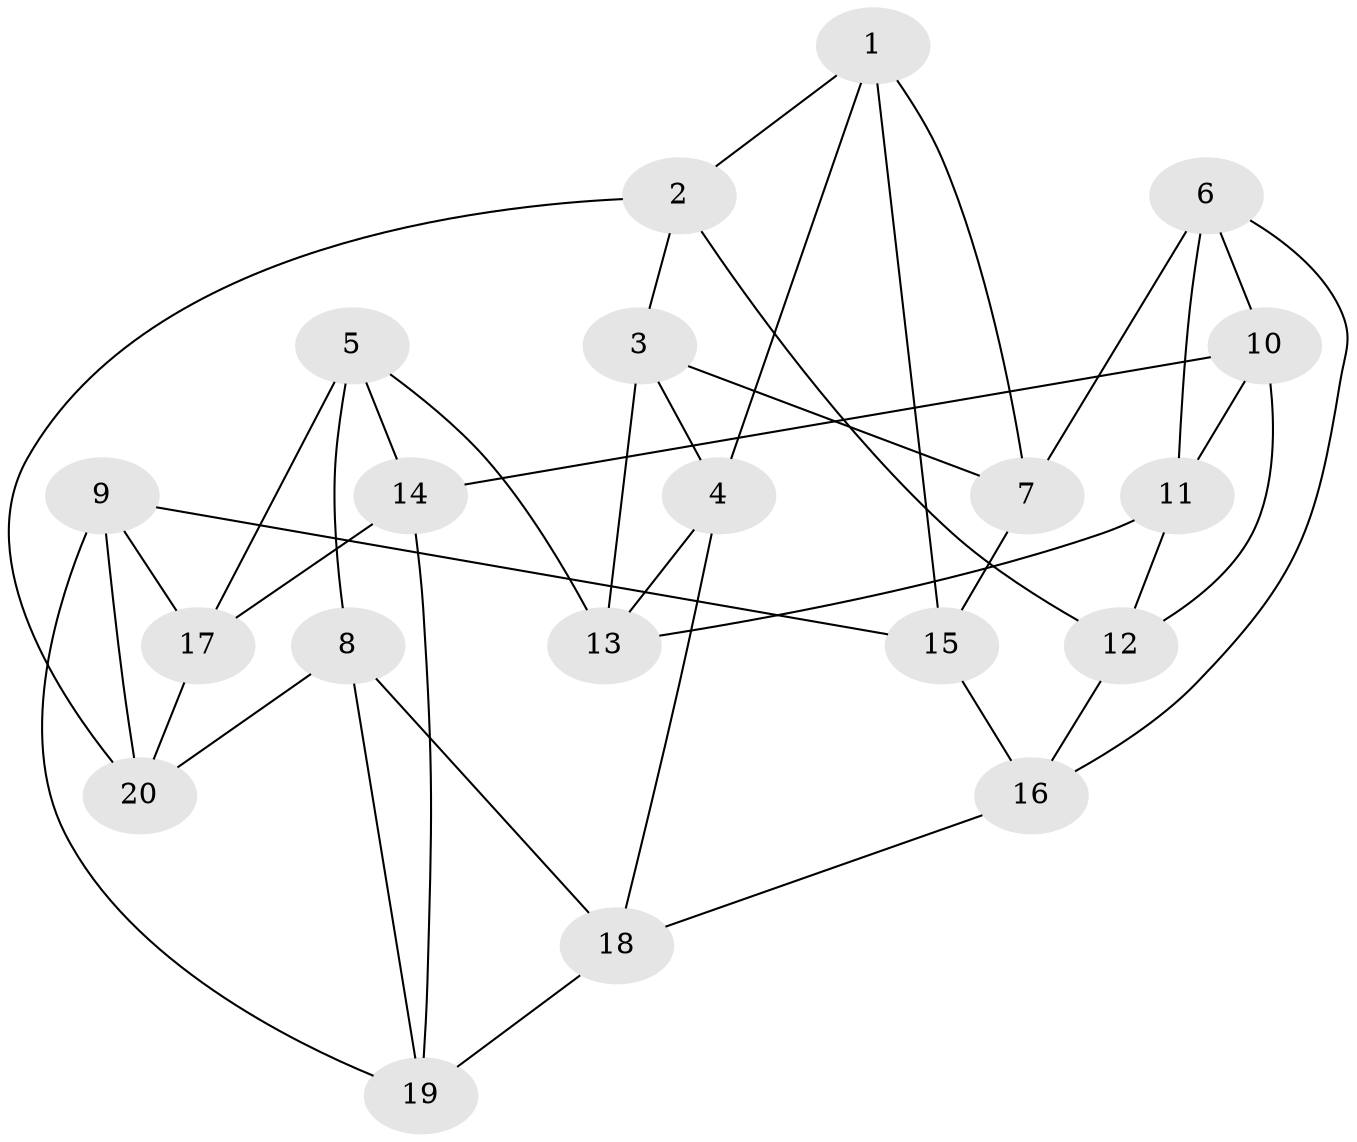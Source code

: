 // Generated by graph-tools (version 1.1) at 2025/46/02/15/25 05:46:28]
// undirected, 20 vertices, 40 edges
graph export_dot {
graph [start="1"]
  node [color=gray90,style=filled];
  1;
  2;
  3;
  4;
  5;
  6;
  7;
  8;
  9;
  10;
  11;
  12;
  13;
  14;
  15;
  16;
  17;
  18;
  19;
  20;
  1 -- 7;
  1 -- 15;
  1 -- 2;
  1 -- 4;
  2 -- 20;
  2 -- 3;
  2 -- 12;
  3 -- 7;
  3 -- 4;
  3 -- 13;
  4 -- 13;
  4 -- 18;
  5 -- 13;
  5 -- 14;
  5 -- 17;
  5 -- 8;
  6 -- 10;
  6 -- 11;
  6 -- 7;
  6 -- 16;
  7 -- 15;
  8 -- 18;
  8 -- 19;
  8 -- 20;
  9 -- 15;
  9 -- 17;
  9 -- 20;
  9 -- 19;
  10 -- 14;
  10 -- 11;
  10 -- 12;
  11 -- 12;
  11 -- 13;
  12 -- 16;
  14 -- 17;
  14 -- 19;
  15 -- 16;
  16 -- 18;
  17 -- 20;
  18 -- 19;
}
